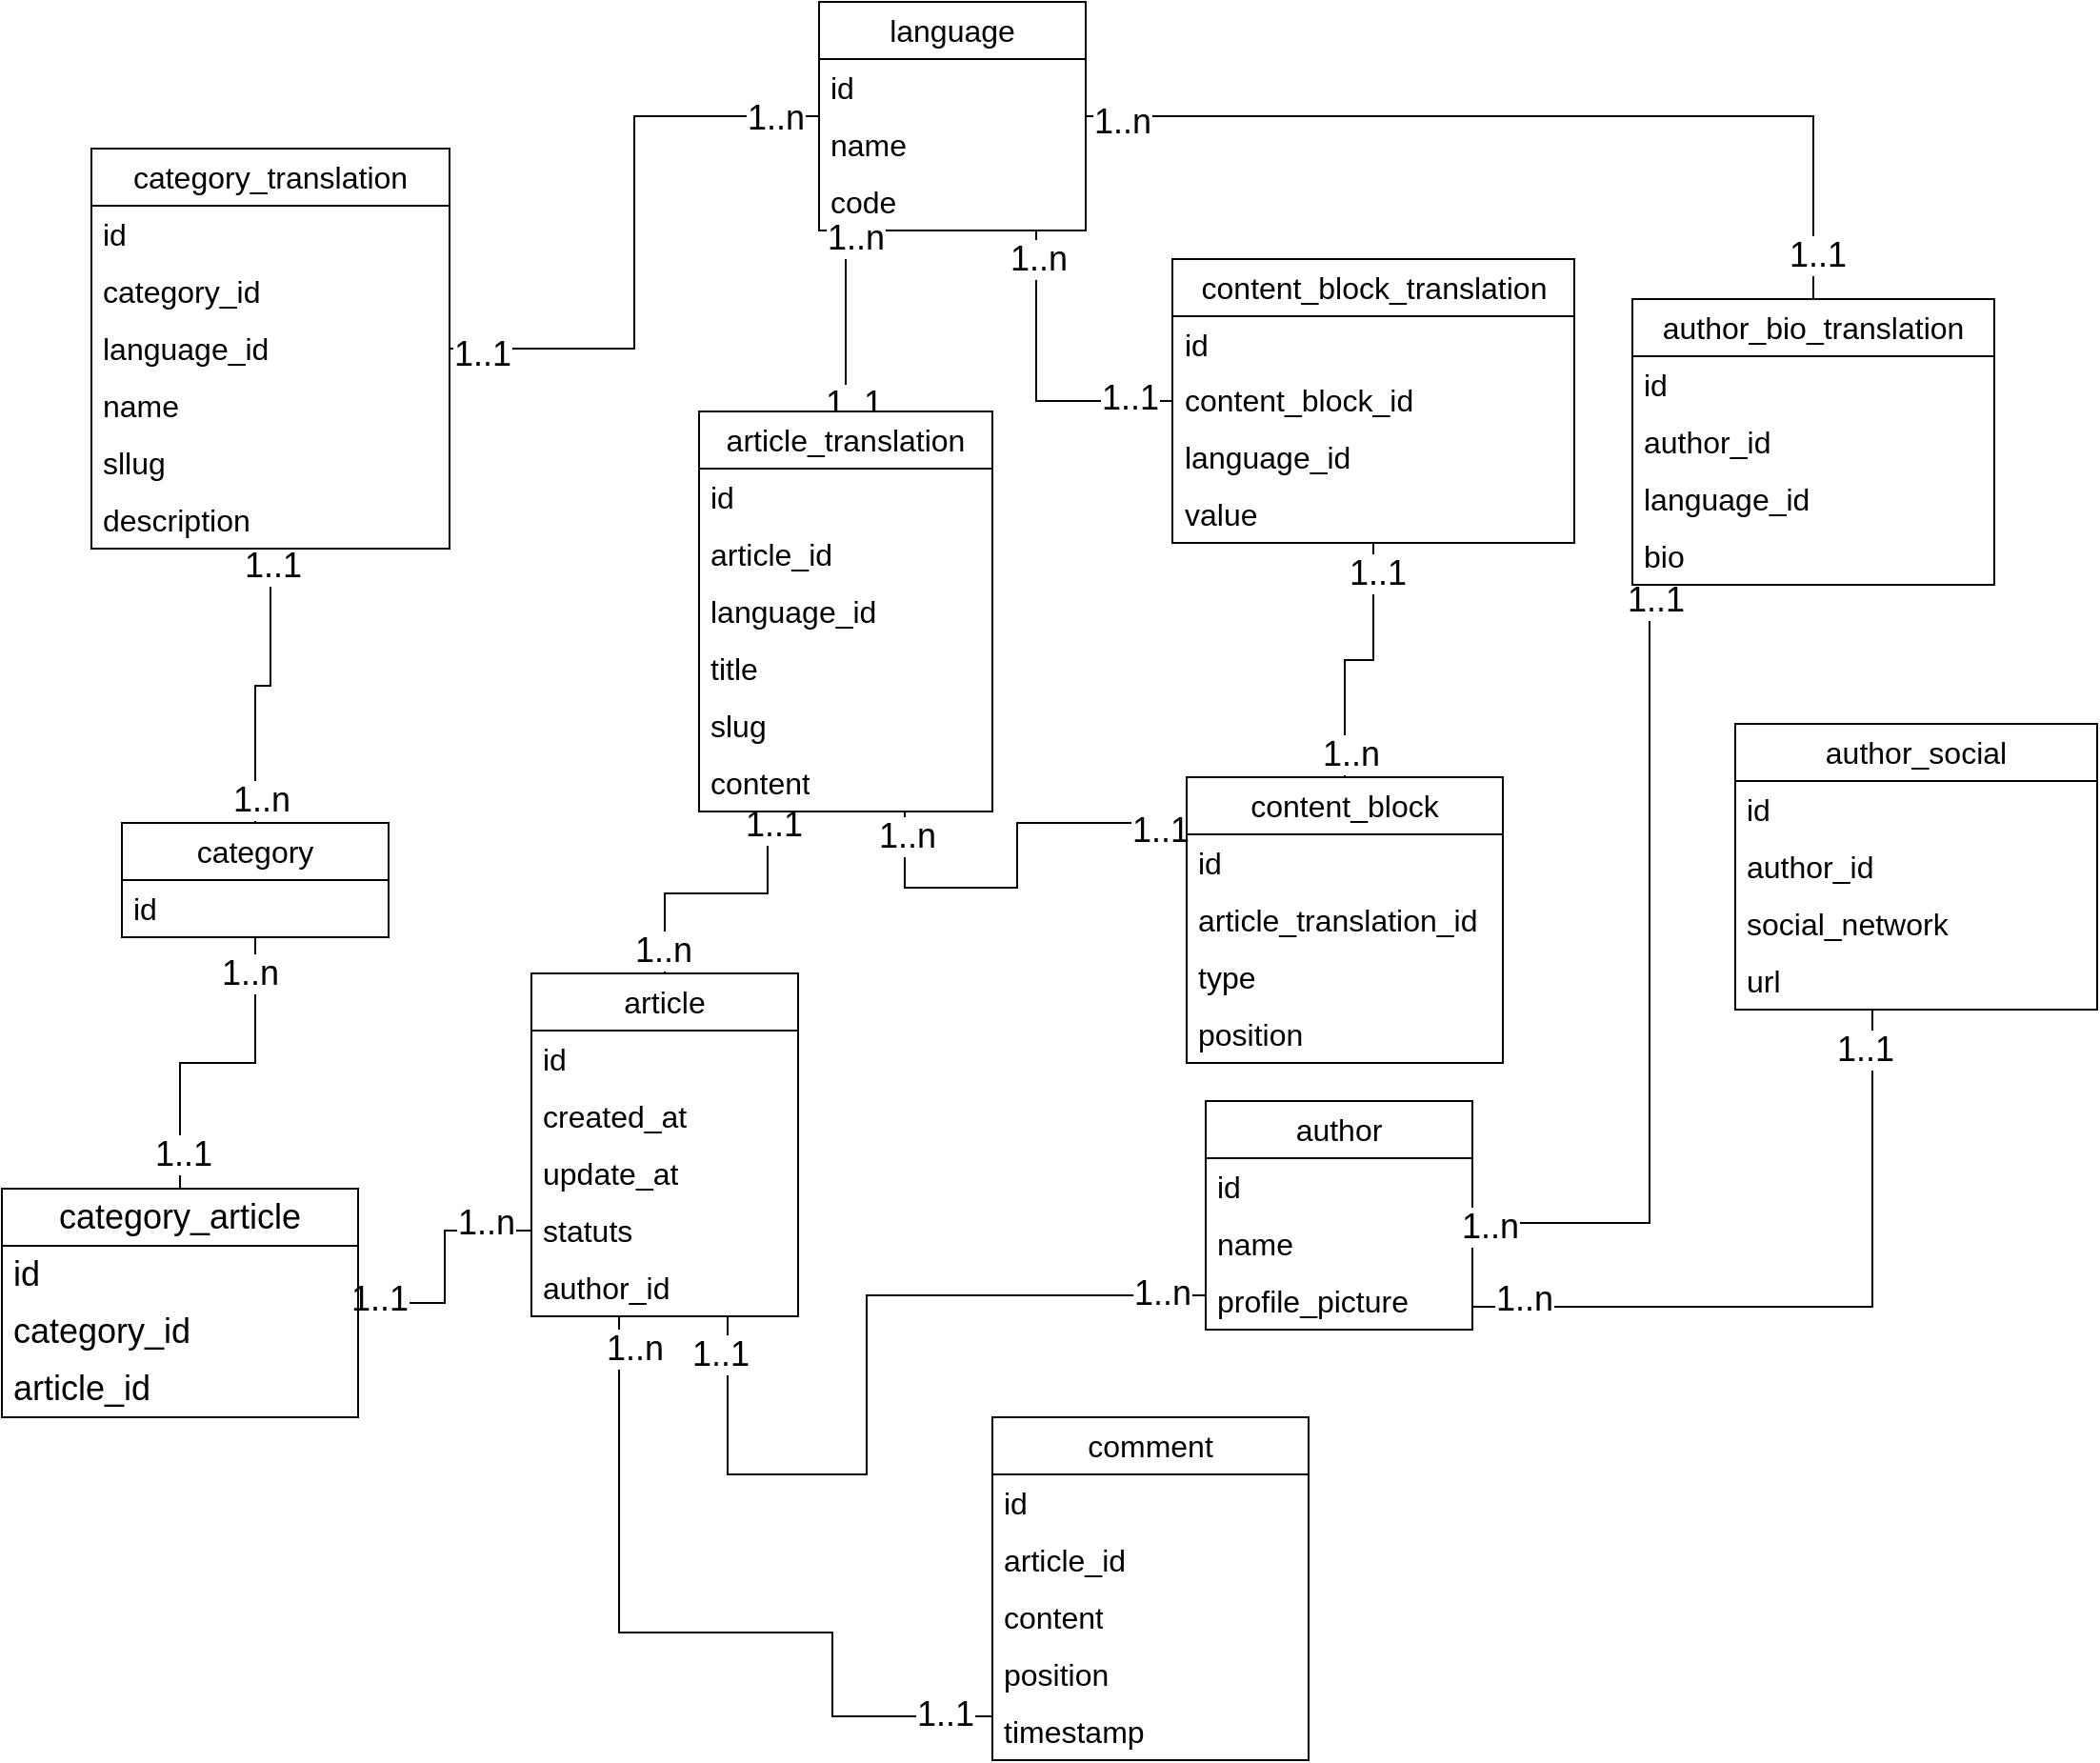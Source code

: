 <mxfile version="21.2.8" type="device">
  <diagram name="Page-1" id="QkT4ePecXum3mb3bgLKw">
    <mxGraphModel dx="2173" dy="1638" grid="0" gridSize="10" guides="1" tooltips="1" connect="1" arrows="1" fold="1" page="0" pageScale="1" pageWidth="827" pageHeight="1169" math="0" shadow="0">
      <root>
        <mxCell id="0" />
        <mxCell id="1" parent="0" />
        <mxCell id="4gYyM9mv-3FjDf3Llc9C-81" style="edgeStyle=orthogonalEdgeStyle;shape=connector;rounded=0;orthogonalLoop=1;jettySize=auto;html=1;labelBackgroundColor=default;strokeColor=default;fontFamily=Helvetica;fontSize=12;fontColor=default;endArrow=none;endFill=0;startSize=8;endSize=8;" edge="1" parent="1" source="4gYyM9mv-3FjDf3Llc9C-1" target="4gYyM9mv-3FjDf3Llc9C-38">
          <mxGeometry relative="1" as="geometry" />
        </mxCell>
        <mxCell id="4gYyM9mv-3FjDf3Llc9C-134" value="1..1" style="edgeLabel;html=1;align=center;verticalAlign=middle;resizable=0;points=[];fontSize=18;fontFamily=Helvetica;fontColor=default;" vertex="1" connectable="0" parent="4gYyM9mv-3FjDf3Llc9C-81">
          <mxGeometry x="0.901" y="2" relative="1" as="geometry">
            <mxPoint as="offset" />
          </mxGeometry>
        </mxCell>
        <mxCell id="4gYyM9mv-3FjDf3Llc9C-135" value="1..n" style="edgeLabel;html=1;align=center;verticalAlign=middle;resizable=0;points=[];fontSize=18;fontFamily=Helvetica;fontColor=default;" vertex="1" connectable="0" parent="4gYyM9mv-3FjDf3Llc9C-81">
          <mxGeometry x="-0.921" y="-3" relative="1" as="geometry">
            <mxPoint as="offset" />
          </mxGeometry>
        </mxCell>
        <mxCell id="4gYyM9mv-3FjDf3Llc9C-1" value="language" style="swimlane;fontStyle=0;childLayout=stackLayout;horizontal=1;startSize=30;horizontalStack=0;resizeParent=1;resizeParentMax=0;resizeLast=0;collapsible=1;marginBottom=0;whiteSpace=wrap;html=1;fontSize=16;" vertex="1" parent="1">
          <mxGeometry x="40" y="-228" width="140" height="120" as="geometry" />
        </mxCell>
        <mxCell id="4gYyM9mv-3FjDf3Llc9C-2" value="id&lt;span style=&quot;white-space: pre;&quot;&gt;	&lt;/span&gt;&lt;br&gt;" style="text;strokeColor=none;fillColor=none;align=left;verticalAlign=middle;spacingLeft=4;spacingRight=4;overflow=hidden;points=[[0,0.5],[1,0.5]];portConstraint=eastwest;rotatable=0;whiteSpace=wrap;html=1;fontSize=16;" vertex="1" parent="4gYyM9mv-3FjDf3Llc9C-1">
          <mxGeometry y="30" width="140" height="30" as="geometry" />
        </mxCell>
        <mxCell id="4gYyM9mv-3FjDf3Llc9C-3" value="name" style="text;strokeColor=none;fillColor=none;align=left;verticalAlign=middle;spacingLeft=4;spacingRight=4;overflow=hidden;points=[[0,0.5],[1,0.5]];portConstraint=eastwest;rotatable=0;whiteSpace=wrap;html=1;fontSize=16;" vertex="1" parent="4gYyM9mv-3FjDf3Llc9C-1">
          <mxGeometry y="60" width="140" height="30" as="geometry" />
        </mxCell>
        <mxCell id="4gYyM9mv-3FjDf3Llc9C-4" value="code" style="text;strokeColor=none;fillColor=none;align=left;verticalAlign=middle;spacingLeft=4;spacingRight=4;overflow=hidden;points=[[0,0.5],[1,0.5]];portConstraint=eastwest;rotatable=0;whiteSpace=wrap;html=1;fontSize=16;" vertex="1" parent="4gYyM9mv-3FjDf3Llc9C-1">
          <mxGeometry y="90" width="140" height="30" as="geometry" />
        </mxCell>
        <mxCell id="4gYyM9mv-3FjDf3Llc9C-82" style="edgeStyle=orthogonalEdgeStyle;shape=connector;rounded=0;orthogonalLoop=1;jettySize=auto;html=1;labelBackgroundColor=default;strokeColor=default;fontFamily=Helvetica;fontSize=12;fontColor=default;endArrow=none;endFill=0;startSize=8;endSize=8;" edge="1" parent="1" source="4gYyM9mv-3FjDf3Llc9C-9" target="4gYyM9mv-3FjDf3Llc9C-43">
          <mxGeometry relative="1" as="geometry">
            <Array as="points">
              <mxPoint x="593" y="457" />
            </Array>
          </mxGeometry>
        </mxCell>
        <mxCell id="4gYyM9mv-3FjDf3Llc9C-96" value="1..n" style="edgeLabel;html=1;align=center;verticalAlign=middle;resizable=0;points=[];fontSize=18;fontFamily=Helvetica;fontColor=default;" vertex="1" connectable="0" parent="4gYyM9mv-3FjDf3Llc9C-82">
          <mxGeometry x="-0.855" y="4" relative="1" as="geometry">
            <mxPoint as="offset" />
          </mxGeometry>
        </mxCell>
        <mxCell id="4gYyM9mv-3FjDf3Llc9C-97" value="1..1" style="edgeLabel;html=1;align=center;verticalAlign=middle;resizable=0;points=[];fontSize=18;fontFamily=Helvetica;fontColor=default;" vertex="1" connectable="0" parent="4gYyM9mv-3FjDf3Llc9C-82">
          <mxGeometry x="0.884" y="4" relative="1" as="geometry">
            <mxPoint as="offset" />
          </mxGeometry>
        </mxCell>
        <mxCell id="4gYyM9mv-3FjDf3Llc9C-9" value="author" style="swimlane;fontStyle=0;childLayout=stackLayout;horizontal=1;startSize=30;horizontalStack=0;resizeParent=1;resizeParentMax=0;resizeLast=0;collapsible=1;marginBottom=0;whiteSpace=wrap;html=1;fontSize=16;" vertex="1" parent="1">
          <mxGeometry x="243" y="349" width="140" height="120" as="geometry" />
        </mxCell>
        <mxCell id="4gYyM9mv-3FjDf3Llc9C-10" value="id" style="text;strokeColor=none;fillColor=none;align=left;verticalAlign=middle;spacingLeft=4;spacingRight=4;overflow=hidden;points=[[0,0.5],[1,0.5]];portConstraint=eastwest;rotatable=0;whiteSpace=wrap;html=1;fontSize=16;" vertex="1" parent="4gYyM9mv-3FjDf3Llc9C-9">
          <mxGeometry y="30" width="140" height="30" as="geometry" />
        </mxCell>
        <mxCell id="4gYyM9mv-3FjDf3Llc9C-11" value="name" style="text;strokeColor=none;fillColor=none;align=left;verticalAlign=middle;spacingLeft=4;spacingRight=4;overflow=hidden;points=[[0,0.5],[1,0.5]];portConstraint=eastwest;rotatable=0;whiteSpace=wrap;html=1;fontSize=16;" vertex="1" parent="4gYyM9mv-3FjDf3Llc9C-9">
          <mxGeometry y="60" width="140" height="30" as="geometry" />
        </mxCell>
        <mxCell id="4gYyM9mv-3FjDf3Llc9C-12" value="profile_picture" style="text;strokeColor=none;fillColor=none;align=left;verticalAlign=middle;spacingLeft=4;spacingRight=4;overflow=hidden;points=[[0,0.5],[1,0.5]];portConstraint=eastwest;rotatable=0;whiteSpace=wrap;html=1;fontSize=16;" vertex="1" parent="4gYyM9mv-3FjDf3Llc9C-9">
          <mxGeometry y="90" width="140" height="30" as="geometry" />
        </mxCell>
        <mxCell id="4gYyM9mv-3FjDf3Llc9C-49" style="edgeStyle=orthogonalEdgeStyle;rounded=0;orthogonalLoop=1;jettySize=auto;html=1;fontSize=12;startSize=8;endSize=8;endArrow=none;endFill=0;" edge="1" parent="1" source="4gYyM9mv-3FjDf3Llc9C-21" target="4gYyM9mv-3FjDf3Llc9C-17">
          <mxGeometry relative="1" as="geometry" />
        </mxCell>
        <mxCell id="4gYyM9mv-3FjDf3Llc9C-127" value="1..n" style="edgeLabel;html=1;align=center;verticalAlign=middle;resizable=0;points=[];fontSize=18;fontFamily=Helvetica;fontColor=default;" vertex="1" connectable="0" parent="4gYyM9mv-3FjDf3Llc9C-49">
          <mxGeometry x="-0.835" y="-3" relative="1" as="geometry">
            <mxPoint as="offset" />
          </mxGeometry>
        </mxCell>
        <mxCell id="4gYyM9mv-3FjDf3Llc9C-128" value="1..1" style="edgeLabel;html=1;align=center;verticalAlign=middle;resizable=0;points=[];fontSize=18;fontFamily=Helvetica;fontColor=default;" vertex="1" connectable="0" parent="4gYyM9mv-3FjDf3Llc9C-49">
          <mxGeometry x="0.882" y="-1" relative="1" as="geometry">
            <mxPoint as="offset" />
          </mxGeometry>
        </mxCell>
        <mxCell id="4gYyM9mv-3FjDf3Llc9C-21" value="category" style="swimlane;fontStyle=0;childLayout=stackLayout;horizontal=1;startSize=30;horizontalStack=0;resizeParent=1;resizeParentMax=0;resizeLast=0;collapsible=1;marginBottom=0;whiteSpace=wrap;html=1;fontSize=16;" vertex="1" parent="1">
          <mxGeometry x="-326" y="203" width="140" height="60" as="geometry" />
        </mxCell>
        <mxCell id="4gYyM9mv-3FjDf3Llc9C-22" value="id" style="text;strokeColor=none;fillColor=none;align=left;verticalAlign=middle;spacingLeft=4;spacingRight=4;overflow=hidden;points=[[0,0.5],[1,0.5]];portConstraint=eastwest;rotatable=0;whiteSpace=wrap;html=1;fontSize=16;" vertex="1" parent="4gYyM9mv-3FjDf3Llc9C-21">
          <mxGeometry y="30" width="140" height="30" as="geometry" />
        </mxCell>
        <mxCell id="4gYyM9mv-3FjDf3Llc9C-48" style="edgeStyle=orthogonalEdgeStyle;rounded=0;orthogonalLoop=1;jettySize=auto;html=1;fontSize=12;startSize=8;endSize=8;endArrow=none;endFill=0;" edge="1" parent="1" source="4gYyM9mv-3FjDf3Llc9C-17" target="4gYyM9mv-3FjDf3Llc9C-1">
          <mxGeometry relative="1" as="geometry" />
        </mxCell>
        <mxCell id="4gYyM9mv-3FjDf3Llc9C-129" value="1..1" style="edgeLabel;html=1;align=center;verticalAlign=middle;resizable=0;points=[];fontSize=18;fontFamily=Helvetica;fontColor=default;" vertex="1" connectable="0" parent="4gYyM9mv-3FjDf3Llc9C-48">
          <mxGeometry x="-0.892" y="-3" relative="1" as="geometry">
            <mxPoint as="offset" />
          </mxGeometry>
        </mxCell>
        <mxCell id="4gYyM9mv-3FjDf3Llc9C-130" value="1..n" style="edgeLabel;html=1;align=center;verticalAlign=middle;resizable=0;points=[];fontSize=18;fontFamily=Helvetica;fontColor=default;" vertex="1" connectable="0" parent="4gYyM9mv-3FjDf3Llc9C-48">
          <mxGeometry x="0.909" y="-2" relative="1" as="geometry">
            <mxPoint x="-9" y="-1" as="offset" />
          </mxGeometry>
        </mxCell>
        <mxCell id="4gYyM9mv-3FjDf3Llc9C-17" value="category_translation" style="swimlane;fontStyle=0;childLayout=stackLayout;horizontal=1;startSize=30;horizontalStack=0;resizeParent=1;resizeParentMax=0;resizeLast=0;collapsible=1;marginBottom=0;whiteSpace=wrap;html=1;fontSize=16;" vertex="1" parent="1">
          <mxGeometry x="-342" y="-151" width="188" height="210" as="geometry" />
        </mxCell>
        <mxCell id="4gYyM9mv-3FjDf3Llc9C-18" value="id" style="text;strokeColor=none;fillColor=none;align=left;verticalAlign=middle;spacingLeft=4;spacingRight=4;overflow=hidden;points=[[0,0.5],[1,0.5]];portConstraint=eastwest;rotatable=0;whiteSpace=wrap;html=1;fontSize=16;" vertex="1" parent="4gYyM9mv-3FjDf3Llc9C-17">
          <mxGeometry y="30" width="188" height="30" as="geometry" />
        </mxCell>
        <mxCell id="4gYyM9mv-3FjDf3Llc9C-19" value="category_id" style="text;strokeColor=none;fillColor=none;align=left;verticalAlign=middle;spacingLeft=4;spacingRight=4;overflow=hidden;points=[[0,0.5],[1,0.5]];portConstraint=eastwest;rotatable=0;whiteSpace=wrap;html=1;fontSize=16;" vertex="1" parent="4gYyM9mv-3FjDf3Llc9C-17">
          <mxGeometry y="60" width="188" height="30" as="geometry" />
        </mxCell>
        <mxCell id="4gYyM9mv-3FjDf3Llc9C-20" value="language_id" style="text;strokeColor=none;fillColor=none;align=left;verticalAlign=middle;spacingLeft=4;spacingRight=4;overflow=hidden;points=[[0,0.5],[1,0.5]];portConstraint=eastwest;rotatable=0;whiteSpace=wrap;html=1;fontSize=16;" vertex="1" parent="4gYyM9mv-3FjDf3Llc9C-17">
          <mxGeometry y="90" width="188" height="30" as="geometry" />
        </mxCell>
        <mxCell id="4gYyM9mv-3FjDf3Llc9C-15" value="name" style="text;strokeColor=none;fillColor=none;align=left;verticalAlign=middle;spacingLeft=4;spacingRight=4;overflow=hidden;points=[[0,0.5],[1,0.5]];portConstraint=eastwest;rotatable=0;whiteSpace=wrap;html=1;fontSize=16;" vertex="1" parent="4gYyM9mv-3FjDf3Llc9C-17">
          <mxGeometry y="120" width="188" height="30" as="geometry" />
        </mxCell>
        <mxCell id="4gYyM9mv-3FjDf3Llc9C-16" value="sllug" style="text;strokeColor=none;fillColor=none;align=left;verticalAlign=middle;spacingLeft=4;spacingRight=4;overflow=hidden;points=[[0,0.5],[1,0.5]];portConstraint=eastwest;rotatable=0;whiteSpace=wrap;html=1;fontSize=16;" vertex="1" parent="4gYyM9mv-3FjDf3Llc9C-17">
          <mxGeometry y="150" width="188" height="30" as="geometry" />
        </mxCell>
        <mxCell id="4gYyM9mv-3FjDf3Llc9C-25" value="description" style="text;strokeColor=none;fillColor=none;align=left;verticalAlign=middle;spacingLeft=4;spacingRight=4;overflow=hidden;points=[[0,0.5],[1,0.5]];portConstraint=eastwest;rotatable=0;whiteSpace=wrap;html=1;fontSize=16;" vertex="1" parent="4gYyM9mv-3FjDf3Llc9C-17">
          <mxGeometry y="180" width="188" height="30" as="geometry" />
        </mxCell>
        <mxCell id="4gYyM9mv-3FjDf3Llc9C-84" style="edgeStyle=orthogonalEdgeStyle;shape=connector;rounded=0;orthogonalLoop=1;jettySize=auto;html=1;labelBackgroundColor=default;strokeColor=default;fontFamily=Helvetica;fontSize=12;fontColor=default;endArrow=none;endFill=0;startSize=8;endSize=8;" edge="1" parent="1" source="4gYyM9mv-3FjDf3Llc9C-26" target="4gYyM9mv-3FjDf3Llc9C-66">
          <mxGeometry relative="1" as="geometry" />
        </mxCell>
        <mxCell id="4gYyM9mv-3FjDf3Llc9C-114" value="1..n" style="edgeLabel;html=1;align=center;verticalAlign=middle;resizable=0;points=[];fontSize=18;fontFamily=Helvetica;fontColor=default;" vertex="1" connectable="0" parent="4gYyM9mv-3FjDf3Llc9C-84">
          <mxGeometry x="-0.822" y="-3" relative="1" as="geometry">
            <mxPoint as="offset" />
          </mxGeometry>
        </mxCell>
        <mxCell id="4gYyM9mv-3FjDf3Llc9C-115" value="1..1" style="edgeLabel;html=1;align=center;verticalAlign=middle;resizable=0;points=[];fontSize=18;fontFamily=Helvetica;fontColor=default;" vertex="1" connectable="0" parent="4gYyM9mv-3FjDf3Llc9C-84">
          <mxGeometry x="0.778" y="-2" relative="1" as="geometry">
            <mxPoint as="offset" />
          </mxGeometry>
        </mxCell>
        <mxCell id="4gYyM9mv-3FjDf3Llc9C-85" style="edgeStyle=orthogonalEdgeStyle;shape=connector;rounded=0;orthogonalLoop=1;jettySize=auto;html=1;labelBackgroundColor=default;strokeColor=default;fontFamily=Helvetica;fontSize=12;fontColor=default;endArrow=none;endFill=0;startSize=8;endSize=8;" edge="1" parent="1" source="4gYyM9mv-3FjDf3Llc9C-26" target="4gYyM9mv-3FjDf3Llc9C-58">
          <mxGeometry relative="1" as="geometry">
            <Array as="points">
              <mxPoint x="144" y="203" />
              <mxPoint x="144" y="237" />
              <mxPoint x="85" y="237" />
            </Array>
          </mxGeometry>
        </mxCell>
        <mxCell id="4gYyM9mv-3FjDf3Llc9C-112" value="1..n" style="edgeLabel;html=1;align=center;verticalAlign=middle;resizable=0;points=[];fontSize=18;fontFamily=Helvetica;fontColor=default;" vertex="1" connectable="0" parent="4gYyM9mv-3FjDf3Llc9C-85">
          <mxGeometry x="0.885" y="-1" relative="1" as="geometry">
            <mxPoint as="offset" />
          </mxGeometry>
        </mxCell>
        <mxCell id="4gYyM9mv-3FjDf3Llc9C-113" value="1..1" style="edgeLabel;html=1;align=center;verticalAlign=middle;resizable=0;points=[];fontSize=18;fontFamily=Helvetica;fontColor=default;" vertex="1" connectable="0" parent="4gYyM9mv-3FjDf3Llc9C-85">
          <mxGeometry x="-0.872" y="4" relative="1" as="geometry">
            <mxPoint as="offset" />
          </mxGeometry>
        </mxCell>
        <mxCell id="4gYyM9mv-3FjDf3Llc9C-26" value="content_block" style="swimlane;fontStyle=0;childLayout=stackLayout;horizontal=1;startSize=30;horizontalStack=0;resizeParent=1;resizeParentMax=0;resizeLast=0;collapsible=1;marginBottom=0;whiteSpace=wrap;html=1;fontSize=16;" vertex="1" parent="1">
          <mxGeometry x="233" y="179" width="166" height="150" as="geometry" />
        </mxCell>
        <mxCell id="4gYyM9mv-3FjDf3Llc9C-27" value="id" style="text;strokeColor=none;fillColor=none;align=left;verticalAlign=middle;spacingLeft=4;spacingRight=4;overflow=hidden;points=[[0,0.5],[1,0.5]];portConstraint=eastwest;rotatable=0;whiteSpace=wrap;html=1;fontSize=16;" vertex="1" parent="4gYyM9mv-3FjDf3Llc9C-26">
          <mxGeometry y="30" width="166" height="30" as="geometry" />
        </mxCell>
        <mxCell id="4gYyM9mv-3FjDf3Llc9C-28" value="article_translation_id" style="text;strokeColor=none;fillColor=none;align=left;verticalAlign=middle;spacingLeft=4;spacingRight=4;overflow=hidden;points=[[0,0.5],[1,0.5]];portConstraint=eastwest;rotatable=0;whiteSpace=wrap;html=1;fontSize=16;" vertex="1" parent="4gYyM9mv-3FjDf3Llc9C-26">
          <mxGeometry y="60" width="166" height="30" as="geometry" />
        </mxCell>
        <mxCell id="4gYyM9mv-3FjDf3Llc9C-29" value="type" style="text;strokeColor=none;fillColor=none;align=left;verticalAlign=middle;spacingLeft=4;spacingRight=4;overflow=hidden;points=[[0,0.5],[1,0.5]];portConstraint=eastwest;rotatable=0;whiteSpace=wrap;html=1;fontSize=16;" vertex="1" parent="4gYyM9mv-3FjDf3Llc9C-26">
          <mxGeometry y="90" width="166" height="30" as="geometry" />
        </mxCell>
        <mxCell id="4gYyM9mv-3FjDf3Llc9C-65" value="position" style="text;strokeColor=none;fillColor=none;align=left;verticalAlign=middle;spacingLeft=4;spacingRight=4;overflow=hidden;points=[[0,0.5],[1,0.5]];portConstraint=eastwest;rotatable=0;whiteSpace=wrap;html=1;fontSize=16;" vertex="1" parent="4gYyM9mv-3FjDf3Llc9C-26">
          <mxGeometry y="120" width="166" height="30" as="geometry" />
        </mxCell>
        <mxCell id="4gYyM9mv-3FjDf3Llc9C-77" style="edgeStyle=orthogonalEdgeStyle;shape=connector;rounded=0;orthogonalLoop=1;jettySize=auto;html=1;labelBackgroundColor=default;strokeColor=default;fontFamily=Helvetica;fontSize=12;fontColor=default;endArrow=none;endFill=0;startSize=8;endSize=8;" edge="1" parent="1" source="4gYyM9mv-3FjDf3Llc9C-30" target="4gYyM9mv-3FjDf3Llc9C-9">
          <mxGeometry relative="1" as="geometry">
            <Array as="points">
              <mxPoint x="-8" y="545" />
              <mxPoint x="65" y="545" />
              <mxPoint x="65" y="451" />
            </Array>
          </mxGeometry>
        </mxCell>
        <mxCell id="4gYyM9mv-3FjDf3Llc9C-94" value="1..n" style="edgeLabel;html=1;align=center;verticalAlign=middle;resizable=0;points=[];fontSize=18;fontFamily=Helvetica;fontColor=default;" vertex="1" connectable="0" parent="4gYyM9mv-3FjDf3Llc9C-77">
          <mxGeometry x="0.93" relative="1" as="geometry">
            <mxPoint x="-8" y="-1" as="offset" />
          </mxGeometry>
        </mxCell>
        <mxCell id="4gYyM9mv-3FjDf3Llc9C-101" value="1..1" style="edgeLabel;html=1;align=center;verticalAlign=middle;resizable=0;points=[];fontSize=18;fontFamily=Helvetica;fontColor=default;" vertex="1" connectable="0" parent="4gYyM9mv-3FjDf3Llc9C-77">
          <mxGeometry x="-0.907" y="-4" relative="1" as="geometry">
            <mxPoint as="offset" />
          </mxGeometry>
        </mxCell>
        <mxCell id="4gYyM9mv-3FjDf3Llc9C-30" value="article" style="swimlane;fontStyle=0;childLayout=stackLayout;horizontal=1;startSize=30;horizontalStack=0;resizeParent=1;resizeParentMax=0;resizeLast=0;collapsible=1;marginBottom=0;whiteSpace=wrap;html=1;fontSize=16;" vertex="1" parent="1">
          <mxGeometry x="-111" y="282" width="140" height="180" as="geometry" />
        </mxCell>
        <mxCell id="4gYyM9mv-3FjDf3Llc9C-31" value="id" style="text;strokeColor=none;fillColor=none;align=left;verticalAlign=middle;spacingLeft=4;spacingRight=4;overflow=hidden;points=[[0,0.5],[1,0.5]];portConstraint=eastwest;rotatable=0;whiteSpace=wrap;html=1;fontSize=16;" vertex="1" parent="4gYyM9mv-3FjDf3Llc9C-30">
          <mxGeometry y="30" width="140" height="30" as="geometry" />
        </mxCell>
        <mxCell id="4gYyM9mv-3FjDf3Llc9C-32" value="created_at" style="text;strokeColor=none;fillColor=none;align=left;verticalAlign=middle;spacingLeft=4;spacingRight=4;overflow=hidden;points=[[0,0.5],[1,0.5]];portConstraint=eastwest;rotatable=0;whiteSpace=wrap;html=1;fontSize=16;" vertex="1" parent="4gYyM9mv-3FjDf3Llc9C-30">
          <mxGeometry y="60" width="140" height="30" as="geometry" />
        </mxCell>
        <mxCell id="4gYyM9mv-3FjDf3Llc9C-56" value="update_at" style="text;strokeColor=none;fillColor=none;align=left;verticalAlign=middle;spacingLeft=4;spacingRight=4;overflow=hidden;points=[[0,0.5],[1,0.5]];portConstraint=eastwest;rotatable=0;whiteSpace=wrap;html=1;fontSize=16;" vertex="1" parent="4gYyM9mv-3FjDf3Llc9C-30">
          <mxGeometry y="90" width="140" height="30" as="geometry" />
        </mxCell>
        <mxCell id="4gYyM9mv-3FjDf3Llc9C-54" value="statuts" style="text;strokeColor=none;fillColor=none;align=left;verticalAlign=middle;spacingLeft=4;spacingRight=4;overflow=hidden;points=[[0,0.5],[1,0.5]];portConstraint=eastwest;rotatable=0;whiteSpace=wrap;html=1;fontSize=16;" vertex="1" parent="4gYyM9mv-3FjDf3Llc9C-30">
          <mxGeometry y="120" width="140" height="30" as="geometry" />
        </mxCell>
        <mxCell id="4gYyM9mv-3FjDf3Llc9C-57" value="author_id" style="text;strokeColor=none;fillColor=none;align=left;verticalAlign=middle;spacingLeft=4;spacingRight=4;overflow=hidden;points=[[0,0.5],[1,0.5]];portConstraint=eastwest;rotatable=0;whiteSpace=wrap;html=1;fontSize=16;" vertex="1" parent="4gYyM9mv-3FjDf3Llc9C-30">
          <mxGeometry y="150" width="140" height="30" as="geometry" />
        </mxCell>
        <mxCell id="4gYyM9mv-3FjDf3Llc9C-107" style="edgeStyle=orthogonalEdgeStyle;shape=connector;rounded=0;orthogonalLoop=1;jettySize=auto;html=1;labelBackgroundColor=default;strokeColor=default;fontFamily=Helvetica;fontSize=18;fontColor=default;endArrow=none;endFill=0;startSize=8;endSize=8;" edge="1" parent="1" source="4gYyM9mv-3FjDf3Llc9C-38" target="4gYyM9mv-3FjDf3Llc9C-9">
          <mxGeometry relative="1" as="geometry">
            <Array as="points">
              <mxPoint x="476" y="413" />
            </Array>
          </mxGeometry>
        </mxCell>
        <mxCell id="4gYyM9mv-3FjDf3Llc9C-108" value="1..n" style="edgeLabel;html=1;align=center;verticalAlign=middle;resizable=0;points=[];fontSize=18;fontFamily=Helvetica;fontColor=default;" vertex="1" connectable="0" parent="4gYyM9mv-3FjDf3Llc9C-107">
          <mxGeometry x="0.957" y="2" relative="1" as="geometry">
            <mxPoint as="offset" />
          </mxGeometry>
        </mxCell>
        <mxCell id="4gYyM9mv-3FjDf3Llc9C-109" value="1..1" style="edgeLabel;html=1;align=center;verticalAlign=middle;resizable=0;points=[];fontSize=18;fontFamily=Helvetica;fontColor=default;" vertex="1" connectable="0" parent="4gYyM9mv-3FjDf3Llc9C-107">
          <mxGeometry x="-0.964" y="3" relative="1" as="geometry">
            <mxPoint as="offset" />
          </mxGeometry>
        </mxCell>
        <mxCell id="4gYyM9mv-3FjDf3Llc9C-38" value="author_bio_translation" style="swimlane;fontStyle=0;childLayout=stackLayout;horizontal=1;startSize=30;horizontalStack=0;resizeParent=1;resizeParentMax=0;resizeLast=0;collapsible=1;marginBottom=0;whiteSpace=wrap;html=1;fontSize=16;" vertex="1" parent="1">
          <mxGeometry x="467" y="-72" width="190" height="150" as="geometry" />
        </mxCell>
        <mxCell id="4gYyM9mv-3FjDf3Llc9C-39" value="id" style="text;strokeColor=none;fillColor=none;align=left;verticalAlign=middle;spacingLeft=4;spacingRight=4;overflow=hidden;points=[[0,0.5],[1,0.5]];portConstraint=eastwest;rotatable=0;whiteSpace=wrap;html=1;fontSize=16;" vertex="1" parent="4gYyM9mv-3FjDf3Llc9C-38">
          <mxGeometry y="30" width="190" height="30" as="geometry" />
        </mxCell>
        <mxCell id="4gYyM9mv-3FjDf3Llc9C-40" value="author_id" style="text;strokeColor=none;fillColor=none;align=left;verticalAlign=middle;spacingLeft=4;spacingRight=4;overflow=hidden;points=[[0,0.5],[1,0.5]];portConstraint=eastwest;rotatable=0;whiteSpace=wrap;html=1;fontSize=16;" vertex="1" parent="4gYyM9mv-3FjDf3Llc9C-38">
          <mxGeometry y="60" width="190" height="30" as="geometry" />
        </mxCell>
        <mxCell id="4gYyM9mv-3FjDf3Llc9C-42" value="language_id" style="text;strokeColor=none;fillColor=none;align=left;verticalAlign=middle;spacingLeft=4;spacingRight=4;overflow=hidden;points=[[0,0.5],[1,0.5]];portConstraint=eastwest;rotatable=0;whiteSpace=wrap;html=1;fontSize=16;" vertex="1" parent="4gYyM9mv-3FjDf3Llc9C-38">
          <mxGeometry y="90" width="190" height="30" as="geometry" />
        </mxCell>
        <mxCell id="4gYyM9mv-3FjDf3Llc9C-41" value="bio" style="text;strokeColor=none;fillColor=none;align=left;verticalAlign=middle;spacingLeft=4;spacingRight=4;overflow=hidden;points=[[0,0.5],[1,0.5]];portConstraint=eastwest;rotatable=0;whiteSpace=wrap;html=1;fontSize=16;" vertex="1" parent="4gYyM9mv-3FjDf3Llc9C-38">
          <mxGeometry y="120" width="190" height="30" as="geometry" />
        </mxCell>
        <mxCell id="4gYyM9mv-3FjDf3Llc9C-43" value="author_social" style="swimlane;fontStyle=0;childLayout=stackLayout;horizontal=1;startSize=30;horizontalStack=0;resizeParent=1;resizeParentMax=0;resizeLast=0;collapsible=1;marginBottom=0;whiteSpace=wrap;html=1;fontSize=16;" vertex="1" parent="1">
          <mxGeometry x="521" y="151" width="190" height="150" as="geometry" />
        </mxCell>
        <mxCell id="4gYyM9mv-3FjDf3Llc9C-44" value="id" style="text;strokeColor=none;fillColor=none;align=left;verticalAlign=middle;spacingLeft=4;spacingRight=4;overflow=hidden;points=[[0,0.5],[1,0.5]];portConstraint=eastwest;rotatable=0;whiteSpace=wrap;html=1;fontSize=16;" vertex="1" parent="4gYyM9mv-3FjDf3Llc9C-43">
          <mxGeometry y="30" width="190" height="30" as="geometry" />
        </mxCell>
        <mxCell id="4gYyM9mv-3FjDf3Llc9C-45" value="author_id" style="text;strokeColor=none;fillColor=none;align=left;verticalAlign=middle;spacingLeft=4;spacingRight=4;overflow=hidden;points=[[0,0.5],[1,0.5]];portConstraint=eastwest;rotatable=0;whiteSpace=wrap;html=1;fontSize=16;" vertex="1" parent="4gYyM9mv-3FjDf3Llc9C-43">
          <mxGeometry y="60" width="190" height="30" as="geometry" />
        </mxCell>
        <mxCell id="4gYyM9mv-3FjDf3Llc9C-46" value="social_network" style="text;strokeColor=none;fillColor=none;align=left;verticalAlign=middle;spacingLeft=4;spacingRight=4;overflow=hidden;points=[[0,0.5],[1,0.5]];portConstraint=eastwest;rotatable=0;whiteSpace=wrap;html=1;fontSize=16;" vertex="1" parent="4gYyM9mv-3FjDf3Llc9C-43">
          <mxGeometry y="90" width="190" height="30" as="geometry" />
        </mxCell>
        <mxCell id="4gYyM9mv-3FjDf3Llc9C-47" value="url" style="text;strokeColor=none;fillColor=none;align=left;verticalAlign=middle;spacingLeft=4;spacingRight=4;overflow=hidden;points=[[0,0.5],[1,0.5]];portConstraint=eastwest;rotatable=0;whiteSpace=wrap;html=1;fontSize=16;" vertex="1" parent="4gYyM9mv-3FjDf3Llc9C-43">
          <mxGeometry y="120" width="190" height="30" as="geometry" />
        </mxCell>
        <mxCell id="4gYyM9mv-3FjDf3Llc9C-79" style="edgeStyle=orthogonalEdgeStyle;shape=connector;rounded=0;orthogonalLoop=1;jettySize=auto;html=1;labelBackgroundColor=default;strokeColor=default;fontFamily=Helvetica;fontSize=12;fontColor=default;endArrow=none;endFill=0;startSize=8;endSize=8;" edge="1" parent="1" source="4gYyM9mv-3FjDf3Llc9C-58" target="4gYyM9mv-3FjDf3Llc9C-1">
          <mxGeometry relative="1" as="geometry">
            <Array as="points">
              <mxPoint x="79" y="150" />
            </Array>
          </mxGeometry>
        </mxCell>
        <mxCell id="4gYyM9mv-3FjDf3Llc9C-132" value="1..1" style="edgeLabel;html=1;align=center;verticalAlign=middle;resizable=0;points=[];fontSize=18;fontFamily=Helvetica;fontColor=default;" vertex="1" connectable="0" parent="4gYyM9mv-3FjDf3Llc9C-79">
          <mxGeometry x="-0.92" y="-4" relative="1" as="geometry">
            <mxPoint as="offset" />
          </mxGeometry>
        </mxCell>
        <mxCell id="4gYyM9mv-3FjDf3Llc9C-137" value="1..n" style="edgeLabel;html=1;align=center;verticalAlign=middle;resizable=0;points=[];fontSize=18;fontFamily=Helvetica;fontColor=default;" vertex="1" connectable="0" parent="4gYyM9mv-3FjDf3Llc9C-79">
          <mxGeometry x="0.92" y="-5" relative="1" as="geometry">
            <mxPoint as="offset" />
          </mxGeometry>
        </mxCell>
        <mxCell id="4gYyM9mv-3FjDf3Llc9C-80" style="edgeStyle=orthogonalEdgeStyle;shape=connector;rounded=0;orthogonalLoop=1;jettySize=auto;html=1;labelBackgroundColor=default;strokeColor=default;fontFamily=Helvetica;fontSize=12;fontColor=default;endArrow=none;endFill=0;startSize=8;endSize=8;" edge="1" parent="1" source="4gYyM9mv-3FjDf3Llc9C-58" target="4gYyM9mv-3FjDf3Llc9C-30">
          <mxGeometry relative="1" as="geometry">
            <Array as="points">
              <mxPoint x="13" y="240" />
              <mxPoint x="-41" y="240" />
            </Array>
          </mxGeometry>
        </mxCell>
        <mxCell id="4gYyM9mv-3FjDf3Llc9C-110" value="1..n" style="edgeLabel;html=1;align=center;verticalAlign=middle;resizable=0;points=[];fontSize=18;fontFamily=Helvetica;fontColor=default;" vertex="1" connectable="0" parent="4gYyM9mv-3FjDf3Llc9C-80">
          <mxGeometry x="0.818" y="-1" relative="1" as="geometry">
            <mxPoint as="offset" />
          </mxGeometry>
        </mxCell>
        <mxCell id="4gYyM9mv-3FjDf3Llc9C-111" value="1..1" style="edgeLabel;html=1;align=center;verticalAlign=middle;resizable=0;points=[];fontSize=18;fontFamily=Helvetica;fontColor=default;" vertex="1" connectable="0" parent="4gYyM9mv-3FjDf3Llc9C-80">
          <mxGeometry x="-0.901" y="3" relative="1" as="geometry">
            <mxPoint as="offset" />
          </mxGeometry>
        </mxCell>
        <mxCell id="4gYyM9mv-3FjDf3Llc9C-58" value="article_translation" style="swimlane;fontStyle=0;childLayout=stackLayout;horizontal=1;startSize=30;horizontalStack=0;resizeParent=1;resizeParentMax=0;resizeLast=0;collapsible=1;marginBottom=0;whiteSpace=wrap;html=1;fontSize=16;" vertex="1" parent="1">
          <mxGeometry x="-23" y="-13" width="154" height="210" as="geometry" />
        </mxCell>
        <mxCell id="4gYyM9mv-3FjDf3Llc9C-59" value="id" style="text;strokeColor=none;fillColor=none;align=left;verticalAlign=middle;spacingLeft=4;spacingRight=4;overflow=hidden;points=[[0,0.5],[1,0.5]];portConstraint=eastwest;rotatable=0;whiteSpace=wrap;html=1;fontSize=16;" vertex="1" parent="4gYyM9mv-3FjDf3Llc9C-58">
          <mxGeometry y="30" width="154" height="30" as="geometry" />
        </mxCell>
        <mxCell id="4gYyM9mv-3FjDf3Llc9C-60" value="article_id" style="text;strokeColor=none;fillColor=none;align=left;verticalAlign=middle;spacingLeft=4;spacingRight=4;overflow=hidden;points=[[0,0.5],[1,0.5]];portConstraint=eastwest;rotatable=0;whiteSpace=wrap;html=1;fontSize=16;" vertex="1" parent="4gYyM9mv-3FjDf3Llc9C-58">
          <mxGeometry y="60" width="154" height="30" as="geometry" />
        </mxCell>
        <mxCell id="4gYyM9mv-3FjDf3Llc9C-61" value="language_id" style="text;strokeColor=none;fillColor=none;align=left;verticalAlign=middle;spacingLeft=4;spacingRight=4;overflow=hidden;points=[[0,0.5],[1,0.5]];portConstraint=eastwest;rotatable=0;whiteSpace=wrap;html=1;fontSize=16;" vertex="1" parent="4gYyM9mv-3FjDf3Llc9C-58">
          <mxGeometry y="90" width="154" height="30" as="geometry" />
        </mxCell>
        <mxCell id="4gYyM9mv-3FjDf3Llc9C-62" value="title" style="text;strokeColor=none;fillColor=none;align=left;verticalAlign=middle;spacingLeft=4;spacingRight=4;overflow=hidden;points=[[0,0.5],[1,0.5]];portConstraint=eastwest;rotatable=0;whiteSpace=wrap;html=1;fontSize=16;" vertex="1" parent="4gYyM9mv-3FjDf3Llc9C-58">
          <mxGeometry y="120" width="154" height="30" as="geometry" />
        </mxCell>
        <mxCell id="4gYyM9mv-3FjDf3Llc9C-63" value="slug" style="text;strokeColor=none;fillColor=none;align=left;verticalAlign=middle;spacingLeft=4;spacingRight=4;overflow=hidden;points=[[0,0.5],[1,0.5]];portConstraint=eastwest;rotatable=0;whiteSpace=wrap;html=1;fontSize=16;" vertex="1" parent="4gYyM9mv-3FjDf3Llc9C-58">
          <mxGeometry y="150" width="154" height="30" as="geometry" />
        </mxCell>
        <mxCell id="4gYyM9mv-3FjDf3Llc9C-64" value="content" style="text;strokeColor=none;fillColor=none;align=left;verticalAlign=middle;spacingLeft=4;spacingRight=4;overflow=hidden;points=[[0,0.5],[1,0.5]];portConstraint=eastwest;rotatable=0;whiteSpace=wrap;html=1;fontSize=16;" vertex="1" parent="4gYyM9mv-3FjDf3Llc9C-58">
          <mxGeometry y="180" width="154" height="30" as="geometry" />
        </mxCell>
        <mxCell id="4gYyM9mv-3FjDf3Llc9C-83" style="edgeStyle=orthogonalEdgeStyle;shape=connector;rounded=0;orthogonalLoop=1;jettySize=auto;html=1;labelBackgroundColor=default;strokeColor=default;fontFamily=Helvetica;fontSize=12;fontColor=default;endArrow=none;endFill=0;startSize=8;endSize=8;" edge="1" parent="1" source="4gYyM9mv-3FjDf3Llc9C-66" target="4gYyM9mv-3FjDf3Llc9C-1">
          <mxGeometry relative="1" as="geometry">
            <Array as="points">
              <mxPoint x="154" y="-18" />
            </Array>
          </mxGeometry>
        </mxCell>
        <mxCell id="4gYyM9mv-3FjDf3Llc9C-133" value="1..1" style="edgeLabel;html=1;align=center;verticalAlign=middle;resizable=0;points=[];fontSize=18;fontFamily=Helvetica;fontColor=default;" vertex="1" connectable="0" parent="4gYyM9mv-3FjDf3Llc9C-83">
          <mxGeometry x="-0.721" y="-2" relative="1" as="geometry">
            <mxPoint as="offset" />
          </mxGeometry>
        </mxCell>
        <mxCell id="4gYyM9mv-3FjDf3Llc9C-136" value="1..n" style="edgeLabel;html=1;align=center;verticalAlign=middle;resizable=0;points=[];fontSize=18;fontFamily=Helvetica;fontColor=default;" vertex="1" connectable="0" parent="4gYyM9mv-3FjDf3Llc9C-83">
          <mxGeometry x="0.814" y="-1" relative="1" as="geometry">
            <mxPoint as="offset" />
          </mxGeometry>
        </mxCell>
        <mxCell id="4gYyM9mv-3FjDf3Llc9C-66" value="content_block_translation" style="swimlane;fontStyle=0;childLayout=stackLayout;horizontal=1;startSize=30;horizontalStack=0;resizeParent=1;resizeParentMax=0;resizeLast=0;collapsible=1;marginBottom=0;whiteSpace=wrap;html=1;fontSize=16;" vertex="1" parent="1">
          <mxGeometry x="225.5" y="-93" width="211" height="149" as="geometry" />
        </mxCell>
        <mxCell id="4gYyM9mv-3FjDf3Llc9C-67" value="id" style="text;strokeColor=none;fillColor=none;align=left;verticalAlign=middle;spacingLeft=4;spacingRight=4;overflow=hidden;points=[[0,0.5],[1,0.5]];portConstraint=eastwest;rotatable=0;whiteSpace=wrap;html=1;fontSize=16;" vertex="1" parent="4gYyM9mv-3FjDf3Llc9C-66">
          <mxGeometry y="30" width="211" height="29" as="geometry" />
        </mxCell>
        <mxCell id="4gYyM9mv-3FjDf3Llc9C-68" value="content_block_id" style="text;strokeColor=none;fillColor=none;align=left;verticalAlign=middle;spacingLeft=4;spacingRight=4;overflow=hidden;points=[[0,0.5],[1,0.5]];portConstraint=eastwest;rotatable=0;whiteSpace=wrap;html=1;fontSize=16;" vertex="1" parent="4gYyM9mv-3FjDf3Llc9C-66">
          <mxGeometry y="59" width="211" height="30" as="geometry" />
        </mxCell>
        <mxCell id="4gYyM9mv-3FjDf3Llc9C-69" value="language_id" style="text;strokeColor=none;fillColor=none;align=left;verticalAlign=middle;spacingLeft=4;spacingRight=4;overflow=hidden;points=[[0,0.5],[1,0.5]];portConstraint=eastwest;rotatable=0;whiteSpace=wrap;html=1;fontSize=16;" vertex="1" parent="4gYyM9mv-3FjDf3Llc9C-66">
          <mxGeometry y="89" width="211" height="30" as="geometry" />
        </mxCell>
        <mxCell id="4gYyM9mv-3FjDf3Llc9C-70" value="value" style="text;strokeColor=none;fillColor=none;align=left;verticalAlign=middle;spacingLeft=4;spacingRight=4;overflow=hidden;points=[[0,0.5],[1,0.5]];portConstraint=eastwest;rotatable=0;whiteSpace=wrap;html=1;fontSize=16;" vertex="1" parent="4gYyM9mv-3FjDf3Llc9C-66">
          <mxGeometry y="119" width="211" height="30" as="geometry" />
        </mxCell>
        <mxCell id="4gYyM9mv-3FjDf3Llc9C-86" style="edgeStyle=orthogonalEdgeStyle;shape=connector;rounded=0;orthogonalLoop=1;jettySize=auto;html=1;labelBackgroundColor=default;strokeColor=default;fontFamily=Helvetica;fontSize=12;fontColor=default;endArrow=none;endFill=0;startSize=8;endSize=8;" edge="1" parent="1" source="4gYyM9mv-3FjDf3Llc9C-71" target="4gYyM9mv-3FjDf3Llc9C-30">
          <mxGeometry relative="1" as="geometry">
            <Array as="points">
              <mxPoint x="47" y="672" />
              <mxPoint x="47" y="628" />
              <mxPoint x="-65" y="628" />
            </Array>
          </mxGeometry>
        </mxCell>
        <mxCell id="4gYyM9mv-3FjDf3Llc9C-93" value="1..n" style="edgeLabel;html=1;align=center;verticalAlign=middle;resizable=0;points=[];fontSize=18;fontFamily=Helvetica;fontColor=default;" vertex="1" connectable="0" parent="4gYyM9mv-3FjDf3Llc9C-86">
          <mxGeometry x="0.919" relative="1" as="geometry">
            <mxPoint x="8" as="offset" />
          </mxGeometry>
        </mxCell>
        <mxCell id="4gYyM9mv-3FjDf3Llc9C-102" value="1..1" style="edgeLabel;html=1;align=center;verticalAlign=middle;resizable=0;points=[];fontSize=18;fontFamily=Helvetica;fontColor=default;" vertex="1" connectable="0" parent="4gYyM9mv-3FjDf3Llc9C-86">
          <mxGeometry x="-0.875" y="-1" relative="1" as="geometry">
            <mxPoint as="offset" />
          </mxGeometry>
        </mxCell>
        <mxCell id="4gYyM9mv-3FjDf3Llc9C-71" value="comment" style="swimlane;fontStyle=0;childLayout=stackLayout;horizontal=1;startSize=30;horizontalStack=0;resizeParent=1;resizeParentMax=0;resizeLast=0;collapsible=1;marginBottom=0;whiteSpace=wrap;html=1;fontSize=16;" vertex="1" parent="1">
          <mxGeometry x="131" y="515" width="166" height="180" as="geometry" />
        </mxCell>
        <mxCell id="4gYyM9mv-3FjDf3Llc9C-72" value="id" style="text;strokeColor=none;fillColor=none;align=left;verticalAlign=middle;spacingLeft=4;spacingRight=4;overflow=hidden;points=[[0,0.5],[1,0.5]];portConstraint=eastwest;rotatable=0;whiteSpace=wrap;html=1;fontSize=16;" vertex="1" parent="4gYyM9mv-3FjDf3Llc9C-71">
          <mxGeometry y="30" width="166" height="30" as="geometry" />
        </mxCell>
        <mxCell id="4gYyM9mv-3FjDf3Llc9C-92" value="article_id" style="text;strokeColor=none;fillColor=none;align=left;verticalAlign=middle;spacingLeft=4;spacingRight=4;overflow=hidden;points=[[0,0.5],[1,0.5]];portConstraint=eastwest;rotatable=0;whiteSpace=wrap;html=1;fontSize=16;" vertex="1" parent="4gYyM9mv-3FjDf3Llc9C-71">
          <mxGeometry y="60" width="166" height="30" as="geometry" />
        </mxCell>
        <mxCell id="4gYyM9mv-3FjDf3Llc9C-74" value="content" style="text;strokeColor=none;fillColor=none;align=left;verticalAlign=middle;spacingLeft=4;spacingRight=4;overflow=hidden;points=[[0,0.5],[1,0.5]];portConstraint=eastwest;rotatable=0;whiteSpace=wrap;html=1;fontSize=16;" vertex="1" parent="4gYyM9mv-3FjDf3Llc9C-71">
          <mxGeometry y="90" width="166" height="30" as="geometry" />
        </mxCell>
        <mxCell id="4gYyM9mv-3FjDf3Llc9C-75" value="position" style="text;strokeColor=none;fillColor=none;align=left;verticalAlign=middle;spacingLeft=4;spacingRight=4;overflow=hidden;points=[[0,0.5],[1,0.5]];portConstraint=eastwest;rotatable=0;whiteSpace=wrap;html=1;fontSize=16;" vertex="1" parent="4gYyM9mv-3FjDf3Llc9C-71">
          <mxGeometry y="120" width="166" height="30" as="geometry" />
        </mxCell>
        <mxCell id="4gYyM9mv-3FjDf3Llc9C-76" value="timestamp" style="text;strokeColor=none;fillColor=none;align=left;verticalAlign=middle;spacingLeft=4;spacingRight=4;overflow=hidden;points=[[0,0.5],[1,0.5]];portConstraint=eastwest;rotatable=0;whiteSpace=wrap;html=1;fontSize=16;" vertex="1" parent="4gYyM9mv-3FjDf3Llc9C-71">
          <mxGeometry y="150" width="166" height="30" as="geometry" />
        </mxCell>
        <mxCell id="4gYyM9mv-3FjDf3Llc9C-78" style="edgeStyle=orthogonalEdgeStyle;shape=connector;rounded=0;orthogonalLoop=1;jettySize=auto;html=1;labelBackgroundColor=default;strokeColor=default;fontFamily=Helvetica;fontSize=12;fontColor=default;endArrow=none;endFill=0;startSize=8;endSize=8;" edge="1" parent="1" source="4gYyM9mv-3FjDf3Llc9C-54" target="4gYyM9mv-3FjDf3Llc9C-118">
          <mxGeometry relative="1" as="geometry" />
        </mxCell>
        <mxCell id="4gYyM9mv-3FjDf3Llc9C-117" value="1..n" style="edgeLabel;html=1;align=center;verticalAlign=middle;resizable=0;points=[];fontSize=18;fontFamily=Helvetica;fontColor=default;" vertex="1" connectable="0" parent="4gYyM9mv-3FjDf3Llc9C-78">
          <mxGeometry x="-0.86" y="-4" relative="1" as="geometry">
            <mxPoint x="-15" as="offset" />
          </mxGeometry>
        </mxCell>
        <mxCell id="4gYyM9mv-3FjDf3Llc9C-123" value="1..1" style="edgeLabel;html=1;align=center;verticalAlign=middle;resizable=0;points=[];fontSize=18;fontFamily=Helvetica;fontColor=default;" vertex="1" connectable="0" parent="4gYyM9mv-3FjDf3Llc9C-78">
          <mxGeometry x="0.846" y="-3" relative="1" as="geometry">
            <mxPoint x="1" y="1" as="offset" />
          </mxGeometry>
        </mxCell>
        <mxCell id="4gYyM9mv-3FjDf3Llc9C-122" style="edgeStyle=orthogonalEdgeStyle;shape=connector;rounded=0;orthogonalLoop=1;jettySize=auto;html=1;labelBackgroundColor=default;strokeColor=default;fontFamily=Helvetica;fontSize=18;fontColor=default;endArrow=none;endFill=0;startSize=8;endSize=8;" edge="1" parent="1" source="4gYyM9mv-3FjDf3Llc9C-118" target="4gYyM9mv-3FjDf3Llc9C-21">
          <mxGeometry relative="1" as="geometry" />
        </mxCell>
        <mxCell id="4gYyM9mv-3FjDf3Llc9C-124" value="1..1" style="edgeLabel;html=1;align=center;verticalAlign=middle;resizable=0;points=[];fontSize=18;fontFamily=Helvetica;fontColor=default;" vertex="1" connectable="0" parent="4gYyM9mv-3FjDf3Llc9C-122">
          <mxGeometry x="-0.793" relative="1" as="geometry">
            <mxPoint x="1" as="offset" />
          </mxGeometry>
        </mxCell>
        <mxCell id="4gYyM9mv-3FjDf3Llc9C-126" value="1..n" style="edgeLabel;html=1;align=center;verticalAlign=middle;resizable=0;points=[];fontSize=18;fontFamily=Helvetica;fontColor=default;" vertex="1" connectable="0" parent="4gYyM9mv-3FjDf3Llc9C-122">
          <mxGeometry x="0.78" y="3" relative="1" as="geometry">
            <mxPoint as="offset" />
          </mxGeometry>
        </mxCell>
        <mxCell id="4gYyM9mv-3FjDf3Llc9C-118" value="category_article" style="swimlane;fontStyle=0;childLayout=stackLayout;horizontal=1;startSize=30;horizontalStack=0;resizeParent=1;resizeParentMax=0;resizeLast=0;collapsible=1;marginBottom=0;whiteSpace=wrap;html=1;labelBackgroundColor=default;fontFamily=Helvetica;fontSize=18;fontColor=default;fillColor=none;gradientColor=none;" vertex="1" parent="1">
          <mxGeometry x="-389" y="395" width="187" height="120" as="geometry" />
        </mxCell>
        <mxCell id="4gYyM9mv-3FjDf3Llc9C-119" value="id" style="text;strokeColor=none;fillColor=none;align=left;verticalAlign=middle;spacingLeft=4;spacingRight=4;overflow=hidden;points=[[0,0.5],[1,0.5]];portConstraint=eastwest;rotatable=0;whiteSpace=wrap;html=1;fontSize=18;fontFamily=Helvetica;fontColor=default;" vertex="1" parent="4gYyM9mv-3FjDf3Llc9C-118">
          <mxGeometry y="30" width="187" height="30" as="geometry" />
        </mxCell>
        <mxCell id="4gYyM9mv-3FjDf3Llc9C-120" value="category_id" style="text;strokeColor=none;fillColor=none;align=left;verticalAlign=middle;spacingLeft=4;spacingRight=4;overflow=hidden;points=[[0,0.5],[1,0.5]];portConstraint=eastwest;rotatable=0;whiteSpace=wrap;html=1;fontSize=18;fontFamily=Helvetica;fontColor=default;" vertex="1" parent="4gYyM9mv-3FjDf3Llc9C-118">
          <mxGeometry y="60" width="187" height="30" as="geometry" />
        </mxCell>
        <mxCell id="4gYyM9mv-3FjDf3Llc9C-121" value="article_id" style="text;strokeColor=none;fillColor=none;align=left;verticalAlign=middle;spacingLeft=4;spacingRight=4;overflow=hidden;points=[[0,0.5],[1,0.5]];portConstraint=eastwest;rotatable=0;whiteSpace=wrap;html=1;fontSize=18;fontFamily=Helvetica;fontColor=default;" vertex="1" parent="4gYyM9mv-3FjDf3Llc9C-118">
          <mxGeometry y="90" width="187" height="30" as="geometry" />
        </mxCell>
      </root>
    </mxGraphModel>
  </diagram>
</mxfile>
